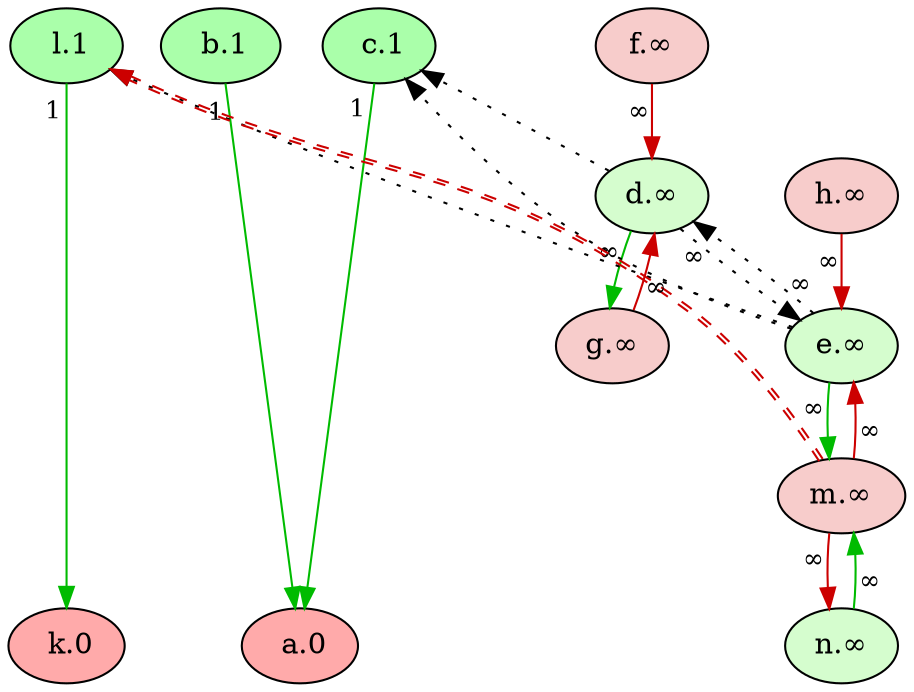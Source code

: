 digraph {
    // Node defaults can be set here if needed
    "a" [style="filled" fillcolor="#FFAAAA" label=" a.0" fontsize=14]
    "k" [style="filled" fillcolor="#FFAAAA" label=" k.0" fontsize=14]
    "l" [style="filled" fillcolor="#AAFFAA" label=" l.1" fontsize=14]
    "c" [style="filled" fillcolor="#AAFFAA" label=" c.1" fontsize=14]
    "b" [style="filled" fillcolor="#AAFFAA" label=" b.1" fontsize=14]
    "d" [style="filled" fillcolor="#d5fdce" label="d.∞" fontsize=14]
    "e" [style="filled" fillcolor="#d5fdce" label="e.∞" fontsize=14]
    "m" [style="filled" fillcolor="#f7cccb" label="m.∞" fontsize=14]
    "f" [style="filled" fillcolor="#f7cccb" label="f.∞" fontsize=14]
    "g" [style="filled" fillcolor="#f7cccb" label="g.∞" fontsize=14]
    "h" [style="filled" fillcolor="#f7cccb" label="h.∞" fontsize=14]
    "n" [style="filled" fillcolor="#d5fdce" label="n.∞" fontsize=14]
    edge[labeldistance=1.5 fontsize=12]
    "b" -> "a" [color="#00BB00" style="solid" dir="forward" taillabel="1" ]
    "c" -> "a" [color="#00BB00" style="solid" dir="forward" taillabel="1" ]
    "l" -> "k" [color="#00BB00" style="solid" dir="forward" taillabel="1" ]
    "d" -> "c" [color="black" style="dotted" dir="forward" taillabel="" constraint=false]
    "e" -> "c" [color="black" style="dotted" dir="forward" taillabel="" constraint=false]
    "e" -> "l" [color="black" style="dotted" dir="forward" taillabel="" constraint=false]
    "m" -> "l" [color="#CC0000:#CC0000" style="dashed" dir="forward" taillabel="" constraint=false]
    "e" -> "d" [color="black" style="dotted" dir="forward" taillabel="∞" ]
    "d" -> "e" [color="black" style="dotted" dir="forward" taillabel="∞" ]
    "m" -> "e" [color="#CC0000" style="solid" dir="forward" taillabel="∞" ]
    "e" -> "m" [color="#00BB00" style="solid" dir="forward" taillabel="∞" ]
    "f" -> "d" [color="#CC0000" style="solid" dir="forward" taillabel="∞" ]
    "g" -> "d" [color="#CC0000" style="solid" dir="forward" taillabel="∞" ]
    "d" -> "g" [color="#00BB00" style="solid" dir="forward" taillabel="∞" ]
    "h" -> "e" [color="#CC0000" style="solid" dir="forward" taillabel="∞" ]
    "n" -> "m" [color="#00BB00" style="solid" dir="forward" taillabel="∞" ]
    "m" -> "n" [color="#CC0000" style="solid" dir="forward" taillabel="∞" ]
    {rank = max a k}
    {rank = min l c b}
}